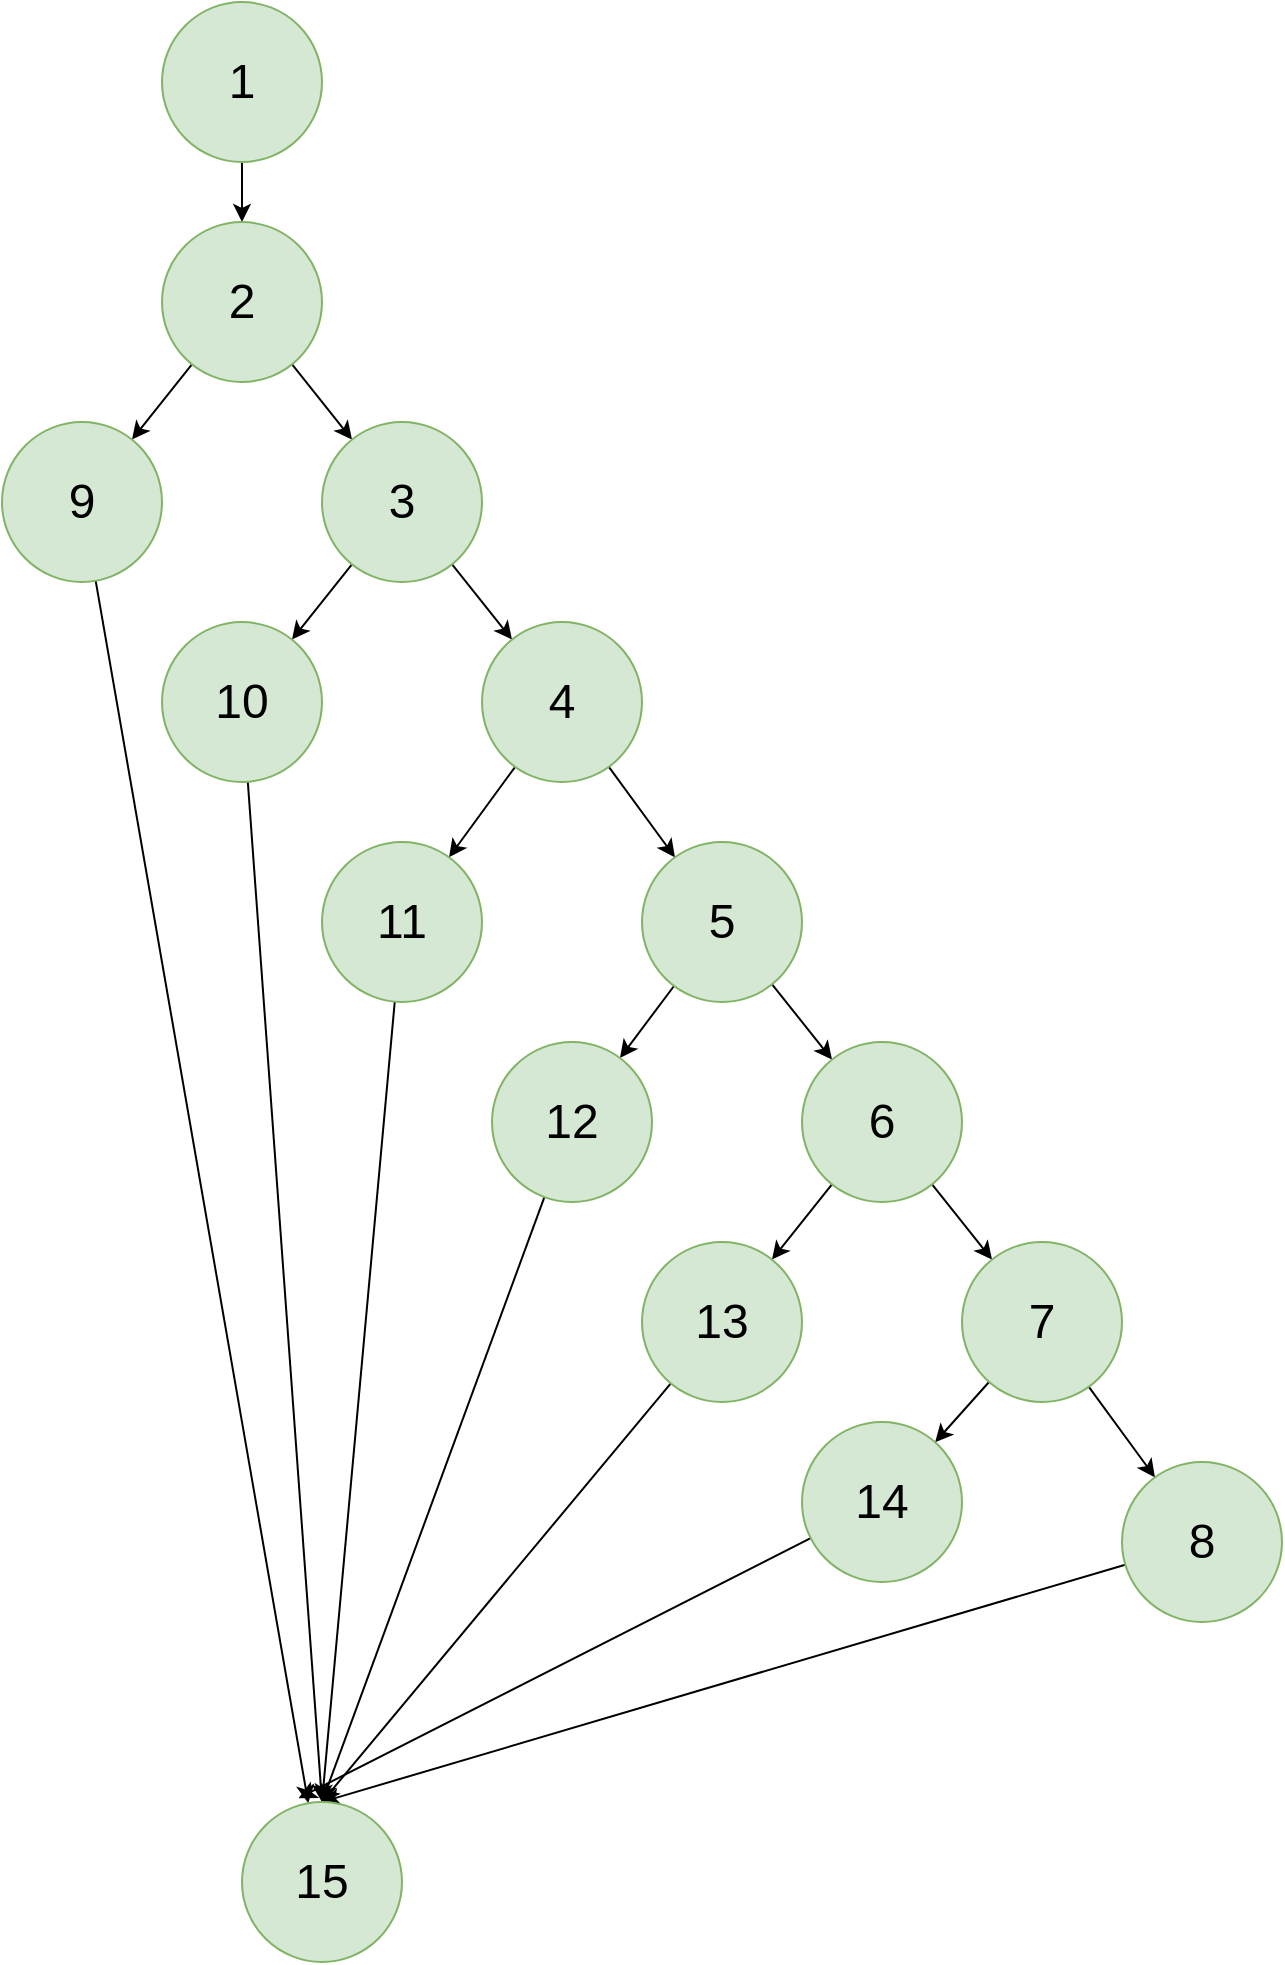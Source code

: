 <mxfile version="24.7.6" pages="4">
  <diagram name="validasi input" id="qDDpxH_aSFVzb3fCPciQ">
    <mxGraphModel dx="2949" dy="1409" grid="1" gridSize="10" guides="1" tooltips="1" connect="1" arrows="1" fold="1" page="1" pageScale="1" pageWidth="850" pageHeight="1100" math="0" shadow="0">
      <root>
        <mxCell id="0" />
        <mxCell id="1" parent="0" />
        <mxCell id="nNWCasgSQswJpkUTuxuL-13" value="" style="edgeStyle=orthogonalEdgeStyle;rounded=0;orthogonalLoop=1;jettySize=auto;html=1;startArrow=classic;startFill=1;endArrow=none;endFill=0;" edge="1" parent="1" source="nNWCasgSQswJpkUTuxuL-1" target="nNWCasgSQswJpkUTuxuL-12">
          <mxGeometry relative="1" as="geometry" />
        </mxCell>
        <mxCell id="nNWCasgSQswJpkUTuxuL-23" value="" style="rounded=0;orthogonalLoop=1;jettySize=auto;html=1;" edge="1" parent="1" source="nNWCasgSQswJpkUTuxuL-1" target="nNWCasgSQswJpkUTuxuL-21">
          <mxGeometry relative="1" as="geometry" />
        </mxCell>
        <mxCell id="nNWCasgSQswJpkUTuxuL-25" value="" style="rounded=0;orthogonalLoop=1;jettySize=auto;html=1;" edge="1" parent="1" source="nNWCasgSQswJpkUTuxuL-1" target="nNWCasgSQswJpkUTuxuL-24">
          <mxGeometry relative="1" as="geometry" />
        </mxCell>
        <mxCell id="nNWCasgSQswJpkUTuxuL-1" value="&lt;font style=&quot;font-size: 24px;&quot;&gt;2&lt;/font&gt;" style="ellipse;whiteSpace=wrap;html=1;aspect=fixed;fillColor=#d5e8d4;strokeColor=#82b366;" vertex="1" parent="1">
          <mxGeometry x="80" y="110" width="80" height="80" as="geometry" />
        </mxCell>
        <mxCell id="nNWCasgSQswJpkUTuxuL-12" value="&lt;font style=&quot;font-size: 24px;&quot;&gt;1&lt;/font&gt;" style="ellipse;whiteSpace=wrap;html=1;aspect=fixed;fillColor=#d5e8d4;strokeColor=#82b366;" vertex="1" parent="1">
          <mxGeometry x="80" width="80" height="80" as="geometry" />
        </mxCell>
        <mxCell id="nNWCasgSQswJpkUTuxuL-61" value="" style="rounded=0;orthogonalLoop=1;jettySize=auto;html=1;" edge="1" parent="1" source="nNWCasgSQswJpkUTuxuL-21" target="nNWCasgSQswJpkUTuxuL-60">
          <mxGeometry relative="1" as="geometry" />
        </mxCell>
        <mxCell id="nNWCasgSQswJpkUTuxuL-21" value="&lt;font style=&quot;font-size: 24px;&quot;&gt;9&lt;/font&gt;" style="ellipse;whiteSpace=wrap;html=1;aspect=fixed;fillColor=#d5e8d4;strokeColor=#82b366;" vertex="1" parent="1">
          <mxGeometry y="210" width="80" height="80" as="geometry" />
        </mxCell>
        <mxCell id="nNWCasgSQswJpkUTuxuL-27" value="" style="rounded=0;orthogonalLoop=1;jettySize=auto;html=1;" edge="1" parent="1" source="nNWCasgSQswJpkUTuxuL-24" target="nNWCasgSQswJpkUTuxuL-26">
          <mxGeometry relative="1" as="geometry" />
        </mxCell>
        <mxCell id="nNWCasgSQswJpkUTuxuL-30" value="" style="rounded=0;orthogonalLoop=1;jettySize=auto;html=1;" edge="1" parent="1" source="nNWCasgSQswJpkUTuxuL-24" target="nNWCasgSQswJpkUTuxuL-29">
          <mxGeometry relative="1" as="geometry" />
        </mxCell>
        <mxCell id="nNWCasgSQswJpkUTuxuL-24" value="&lt;span style=&quot;font-size: 24px;&quot;&gt;3&lt;/span&gt;" style="ellipse;whiteSpace=wrap;html=1;aspect=fixed;fillColor=#d5e8d4;strokeColor=#82b366;" vertex="1" parent="1">
          <mxGeometry x="160" y="210" width="80" height="80" as="geometry" />
        </mxCell>
        <mxCell id="nNWCasgSQswJpkUTuxuL-32" value="" style="rounded=0;orthogonalLoop=1;jettySize=auto;html=1;" edge="1" parent="1" source="nNWCasgSQswJpkUTuxuL-26" target="nNWCasgSQswJpkUTuxuL-31">
          <mxGeometry relative="1" as="geometry" />
        </mxCell>
        <mxCell id="nNWCasgSQswJpkUTuxuL-42" value="" style="rounded=0;orthogonalLoop=1;jettySize=auto;html=1;" edge="1" parent="1" source="nNWCasgSQswJpkUTuxuL-26" target="nNWCasgSQswJpkUTuxuL-41">
          <mxGeometry relative="1" as="geometry" />
        </mxCell>
        <mxCell id="nNWCasgSQswJpkUTuxuL-26" value="&lt;span style=&quot;font-size: 24px;&quot;&gt;4&lt;/span&gt;" style="ellipse;whiteSpace=wrap;html=1;aspect=fixed;fillColor=#d5e8d4;strokeColor=#82b366;" vertex="1" parent="1">
          <mxGeometry x="240" y="310" width="80" height="80" as="geometry" />
        </mxCell>
        <mxCell id="nNWCasgSQswJpkUTuxuL-62" style="rounded=0;orthogonalLoop=1;jettySize=auto;html=1;entryX=0.5;entryY=0;entryDx=0;entryDy=0;" edge="1" parent="1" source="nNWCasgSQswJpkUTuxuL-29" target="nNWCasgSQswJpkUTuxuL-60">
          <mxGeometry relative="1" as="geometry" />
        </mxCell>
        <mxCell id="nNWCasgSQswJpkUTuxuL-29" value="&lt;span style=&quot;font-size: 24px;&quot;&gt;10&lt;/span&gt;" style="ellipse;whiteSpace=wrap;html=1;aspect=fixed;fillColor=#d5e8d4;strokeColor=#82b366;" vertex="1" parent="1">
          <mxGeometry x="80" y="310" width="80" height="80" as="geometry" />
        </mxCell>
        <mxCell id="nNWCasgSQswJpkUTuxuL-34" value="" style="rounded=0;orthogonalLoop=1;jettySize=auto;html=1;" edge="1" parent="1" source="nNWCasgSQswJpkUTuxuL-31" target="nNWCasgSQswJpkUTuxuL-33">
          <mxGeometry relative="1" as="geometry" />
        </mxCell>
        <mxCell id="nNWCasgSQswJpkUTuxuL-44" value="" style="rounded=0;orthogonalLoop=1;jettySize=auto;html=1;" edge="1" parent="1" source="nNWCasgSQswJpkUTuxuL-31" target="nNWCasgSQswJpkUTuxuL-43">
          <mxGeometry relative="1" as="geometry" />
        </mxCell>
        <mxCell id="nNWCasgSQswJpkUTuxuL-31" value="&lt;span style=&quot;font-size: 24px;&quot;&gt;5&lt;/span&gt;" style="ellipse;whiteSpace=wrap;html=1;aspect=fixed;fillColor=#d5e8d4;strokeColor=#82b366;" vertex="1" parent="1">
          <mxGeometry x="320" y="420" width="80" height="80" as="geometry" />
        </mxCell>
        <mxCell id="nNWCasgSQswJpkUTuxuL-36" value="" style="rounded=0;orthogonalLoop=1;jettySize=auto;html=1;" edge="1" parent="1" source="nNWCasgSQswJpkUTuxuL-33" target="nNWCasgSQswJpkUTuxuL-35">
          <mxGeometry relative="1" as="geometry" />
        </mxCell>
        <mxCell id="nNWCasgSQswJpkUTuxuL-46" value="" style="rounded=0;orthogonalLoop=1;jettySize=auto;html=1;" edge="1" parent="1" source="nNWCasgSQswJpkUTuxuL-33" target="nNWCasgSQswJpkUTuxuL-45">
          <mxGeometry relative="1" as="geometry" />
        </mxCell>
        <mxCell id="nNWCasgSQswJpkUTuxuL-33" value="&lt;span style=&quot;font-size: 24px;&quot;&gt;6&lt;/span&gt;" style="ellipse;whiteSpace=wrap;html=1;aspect=fixed;fillColor=#d5e8d4;strokeColor=#82b366;" vertex="1" parent="1">
          <mxGeometry x="400" y="520" width="80" height="80" as="geometry" />
        </mxCell>
        <mxCell id="nNWCasgSQswJpkUTuxuL-38" value="" style="rounded=0;orthogonalLoop=1;jettySize=auto;html=1;" edge="1" parent="1" source="nNWCasgSQswJpkUTuxuL-35" target="nNWCasgSQswJpkUTuxuL-37">
          <mxGeometry relative="1" as="geometry" />
        </mxCell>
        <mxCell id="nNWCasgSQswJpkUTuxuL-48" value="" style="rounded=0;orthogonalLoop=1;jettySize=auto;html=1;" edge="1" parent="1" source="nNWCasgSQswJpkUTuxuL-35" target="nNWCasgSQswJpkUTuxuL-47">
          <mxGeometry relative="1" as="geometry" />
        </mxCell>
        <mxCell id="nNWCasgSQswJpkUTuxuL-35" value="&lt;span style=&quot;font-size: 24px;&quot;&gt;7&lt;/span&gt;" style="ellipse;whiteSpace=wrap;html=1;aspect=fixed;fillColor=#d5e8d4;strokeColor=#82b366;" vertex="1" parent="1">
          <mxGeometry x="480" y="620" width="80" height="80" as="geometry" />
        </mxCell>
        <mxCell id="nNWCasgSQswJpkUTuxuL-67" style="rounded=0;orthogonalLoop=1;jettySize=auto;html=1;entryX=0.5;entryY=0;entryDx=0;entryDy=0;" edge="1" parent="1" source="nNWCasgSQswJpkUTuxuL-37" target="nNWCasgSQswJpkUTuxuL-60">
          <mxGeometry relative="1" as="geometry" />
        </mxCell>
        <mxCell id="nNWCasgSQswJpkUTuxuL-37" value="&lt;span style=&quot;font-size: 24px;&quot;&gt;8&lt;/span&gt;" style="ellipse;whiteSpace=wrap;html=1;aspect=fixed;fillColor=#d5e8d4;strokeColor=#82b366;" vertex="1" parent="1">
          <mxGeometry x="560" y="730" width="80" height="80" as="geometry" />
        </mxCell>
        <mxCell id="nNWCasgSQswJpkUTuxuL-63" style="rounded=0;orthogonalLoop=1;jettySize=auto;html=1;entryX=0.5;entryY=0;entryDx=0;entryDy=0;" edge="1" parent="1" source="nNWCasgSQswJpkUTuxuL-41" target="nNWCasgSQswJpkUTuxuL-60">
          <mxGeometry relative="1" as="geometry">
            <mxPoint x="40" y="960" as="targetPoint" />
          </mxGeometry>
        </mxCell>
        <mxCell id="nNWCasgSQswJpkUTuxuL-41" value="&lt;span style=&quot;font-size: 24px;&quot;&gt;11&lt;/span&gt;" style="ellipse;whiteSpace=wrap;html=1;aspect=fixed;fillColor=#d5e8d4;strokeColor=#82b366;" vertex="1" parent="1">
          <mxGeometry x="160" y="420" width="80" height="80" as="geometry" />
        </mxCell>
        <mxCell id="nNWCasgSQswJpkUTuxuL-64" style="rounded=0;orthogonalLoop=1;jettySize=auto;html=1;entryX=0.5;entryY=0;entryDx=0;entryDy=0;" edge="1" parent="1" source="nNWCasgSQswJpkUTuxuL-43" target="nNWCasgSQswJpkUTuxuL-60">
          <mxGeometry relative="1" as="geometry">
            <mxPoint x="40" y="820.0" as="targetPoint" />
          </mxGeometry>
        </mxCell>
        <mxCell id="nNWCasgSQswJpkUTuxuL-43" value="&lt;span style=&quot;font-size: 24px;&quot;&gt;12&lt;/span&gt;" style="ellipse;whiteSpace=wrap;html=1;aspect=fixed;fillColor=#d5e8d4;strokeColor=#82b366;" vertex="1" parent="1">
          <mxGeometry x="245" y="520" width="80" height="80" as="geometry" />
        </mxCell>
        <mxCell id="nNWCasgSQswJpkUTuxuL-65" style="rounded=0;orthogonalLoop=1;jettySize=auto;html=1;entryX=0.5;entryY=0;entryDx=0;entryDy=0;" edge="1" parent="1" source="nNWCasgSQswJpkUTuxuL-45" target="nNWCasgSQswJpkUTuxuL-60">
          <mxGeometry relative="1" as="geometry" />
        </mxCell>
        <mxCell id="nNWCasgSQswJpkUTuxuL-45" value="&lt;span style=&quot;font-size: 24px;&quot;&gt;13&lt;/span&gt;" style="ellipse;whiteSpace=wrap;html=1;aspect=fixed;fillColor=#d5e8d4;strokeColor=#82b366;" vertex="1" parent="1">
          <mxGeometry x="320" y="620" width="80" height="80" as="geometry" />
        </mxCell>
        <mxCell id="nNWCasgSQswJpkUTuxuL-66" style="rounded=0;orthogonalLoop=1;jettySize=auto;html=1;entryX=0.354;entryY=-0.024;entryDx=0;entryDy=0;entryPerimeter=0;" edge="1" parent="1" source="nNWCasgSQswJpkUTuxuL-47" target="nNWCasgSQswJpkUTuxuL-60">
          <mxGeometry relative="1" as="geometry">
            <mxPoint x="40" y="830.0" as="targetPoint" />
          </mxGeometry>
        </mxCell>
        <mxCell id="nNWCasgSQswJpkUTuxuL-47" value="&lt;span style=&quot;font-size: 24px;&quot;&gt;14&lt;/span&gt;" style="ellipse;whiteSpace=wrap;html=1;aspect=fixed;fillColor=#d5e8d4;strokeColor=#82b366;" vertex="1" parent="1">
          <mxGeometry x="400" y="710" width="80" height="80" as="geometry" />
        </mxCell>
        <mxCell id="nNWCasgSQswJpkUTuxuL-60" value="&lt;font style=&quot;font-size: 24px;&quot;&gt;15&lt;/font&gt;" style="ellipse;whiteSpace=wrap;html=1;aspect=fixed;fillColor=#d5e8d4;strokeColor=#82b366;" vertex="1" parent="1">
          <mxGeometry x="120" y="900" width="80" height="80" as="geometry" />
        </mxCell>
      </root>
    </mxGraphModel>
  </diagram>
  <diagram name="Copy of validasi input" id="iiSUVmJjknTg_FD6mZcG">
    <mxGraphModel dx="1446" dy="2082" grid="1" gridSize="10" guides="1" tooltips="1" connect="1" arrows="1" fold="1" page="1" pageScale="1" pageWidth="850" pageHeight="1100" math="0" shadow="0">
      <root>
        <mxCell id="F6rYlMMh4DhL8SiwY1PX-0" />
        <mxCell id="F6rYlMMh4DhL8SiwY1PX-1" parent="F6rYlMMh4DhL8SiwY1PX-0" />
        <mxCell id="F6rYlMMh4DhL8SiwY1PX-2" value="" style="edgeStyle=orthogonalEdgeStyle;rounded=0;orthogonalLoop=1;jettySize=auto;html=1;startArrow=classic;startFill=1;endArrow=none;endFill=0;strokeColor=#82b366;strokeWidth=5;fillColor=#d5e8d4;fontSize=40;" edge="1" parent="F6rYlMMh4DhL8SiwY1PX-1" source="F6rYlMMh4DhL8SiwY1PX-5" target="F6rYlMMh4DhL8SiwY1PX-6">
          <mxGeometry relative="1" as="geometry" />
        </mxCell>
        <mxCell id="F6rYlMMh4DhL8SiwY1PX-3" value="" style="rounded=0;orthogonalLoop=1;jettySize=auto;html=1;strokeColor=#82b366;strokeWidth=5;fillColor=#d5e8d4;fontSize=40;" edge="1" parent="F6rYlMMh4DhL8SiwY1PX-1" source="F6rYlMMh4DhL8SiwY1PX-5" target="F6rYlMMh4DhL8SiwY1PX-8">
          <mxGeometry relative="1" as="geometry" />
        </mxCell>
        <mxCell id="F6rYlMMh4DhL8SiwY1PX-4" value="" style="rounded=0;orthogonalLoop=1;jettySize=auto;html=1;strokeColor=#82b366;strokeWidth=5;fillColor=#d5e8d4;fontSize=40;" edge="1" parent="F6rYlMMh4DhL8SiwY1PX-1" source="F6rYlMMh4DhL8SiwY1PX-5" target="F6rYlMMh4DhL8SiwY1PX-11">
          <mxGeometry relative="1" as="geometry" />
        </mxCell>
        <mxCell id="F6rYlMMh4DhL8SiwY1PX-5" value="&lt;font style=&quot;font-size: 40px;&quot;&gt;2&lt;/font&gt;" style="ellipse;whiteSpace=wrap;html=1;aspect=fixed;strokeColor=#82b366;strokeWidth=5;fillColor=#d5e8d4;fontSize=40;" vertex="1" parent="F6rYlMMh4DhL8SiwY1PX-1">
          <mxGeometry x="430" y="100" width="80" height="80" as="geometry" />
        </mxCell>
        <mxCell id="F6rYlMMh4DhL8SiwY1PX-6" value="&lt;font style=&quot;font-size: 40px;&quot;&gt;1&lt;/font&gt;" style="ellipse;whiteSpace=wrap;html=1;aspect=fixed;strokeColor=#82b366;strokeWidth=5;fillColor=#d5e8d4;fontSize=40;" vertex="1" parent="F6rYlMMh4DhL8SiwY1PX-1">
          <mxGeometry x="430" y="-50" width="80" height="80" as="geometry" />
        </mxCell>
        <mxCell id="od_Y-Vf0mC4D9brCtLFf-1" value="" style="rounded=0;orthogonalLoop=1;jettySize=auto;html=1;entryX=0.5;entryY=0;entryDx=0;entryDy=0;strokeColor=#82b366;strokeWidth=5;fillColor=#d5e8d4;fontSize=40;" edge="1" parent="F6rYlMMh4DhL8SiwY1PX-1" source="F6rYlMMh4DhL8SiwY1PX-8" target="od_Y-Vf0mC4D9brCtLFf-0">
          <mxGeometry relative="1" as="geometry" />
        </mxCell>
        <mxCell id="F6rYlMMh4DhL8SiwY1PX-8" value="&lt;font style=&quot;font-size: 40px;&quot;&gt;4&lt;/font&gt;" style="ellipse;whiteSpace=wrap;html=1;aspect=fixed;strokeColor=#82b366;strokeWidth=5;fillColor=#d5e8d4;fontSize=40;" vertex="1" parent="F6rYlMMh4DhL8SiwY1PX-1">
          <mxGeometry x="220" y="150" width="80" height="80" as="geometry" />
        </mxCell>
        <mxCell id="od_Y-Vf0mC4D9brCtLFf-2" style="rounded=0;orthogonalLoop=1;jettySize=auto;html=1;entryX=0.5;entryY=0;entryDx=0;entryDy=0;strokeColor=#82b366;strokeWidth=5;fillColor=#d5e8d4;fontSize=40;" edge="1" parent="F6rYlMMh4DhL8SiwY1PX-1" source="F6rYlMMh4DhL8SiwY1PX-11" target="od_Y-Vf0mC4D9brCtLFf-0">
          <mxGeometry relative="1" as="geometry" />
        </mxCell>
        <mxCell id="F6rYlMMh4DhL8SiwY1PX-11" value="&lt;span style=&quot;font-size: 40px;&quot;&gt;3&lt;/span&gt;" style="ellipse;whiteSpace=wrap;html=1;aspect=fixed;strokeColor=#82b366;strokeWidth=5;fillColor=#d5e8d4;fontSize=40;" vertex="1" parent="F6rYlMMh4DhL8SiwY1PX-1">
          <mxGeometry x="660" y="150" width="80" height="80" as="geometry" />
        </mxCell>
        <mxCell id="od_Y-Vf0mC4D9brCtLFf-4" value="" style="rounded=0;orthogonalLoop=1;jettySize=auto;html=1;strokeColor=#82b366;strokeWidth=5;fillColor=#d5e8d4;fontSize=40;" edge="1" parent="F6rYlMMh4DhL8SiwY1PX-1" source="od_Y-Vf0mC4D9brCtLFf-0" target="od_Y-Vf0mC4D9brCtLFf-3">
          <mxGeometry relative="1" as="geometry" />
        </mxCell>
        <mxCell id="od_Y-Vf0mC4D9brCtLFf-6" value="" style="rounded=0;orthogonalLoop=1;jettySize=auto;html=1;strokeColor=#82b366;strokeWidth=5;fillColor=#d5e8d4;fontSize=40;" edge="1" parent="F6rYlMMh4DhL8SiwY1PX-1" source="od_Y-Vf0mC4D9brCtLFf-0" target="od_Y-Vf0mC4D9brCtLFf-5">
          <mxGeometry relative="1" as="geometry" />
        </mxCell>
        <mxCell id="od_Y-Vf0mC4D9brCtLFf-0" value="&lt;font style=&quot;font-size: 40px;&quot;&gt;5&lt;/font&gt;" style="ellipse;whiteSpace=wrap;html=1;aspect=fixed;strokeColor=#82b366;strokeWidth=5;fillColor=#d5e8d4;fontSize=40;" vertex="1" parent="F6rYlMMh4DhL8SiwY1PX-1">
          <mxGeometry x="430" y="240" width="80" height="80" as="geometry" />
        </mxCell>
        <mxCell id="od_Y-Vf0mC4D9brCtLFf-15" value="" style="rounded=0;orthogonalLoop=1;jettySize=auto;html=1;entryX=0.5;entryY=0;entryDx=0;entryDy=0;strokeColor=#82b366;strokeWidth=5;fillColor=#d5e8d4;fontSize=40;" edge="1" parent="F6rYlMMh4DhL8SiwY1PX-1" source="od_Y-Vf0mC4D9brCtLFf-3" target="od_Y-Vf0mC4D9brCtLFf-14">
          <mxGeometry relative="1" as="geometry" />
        </mxCell>
        <mxCell id="od_Y-Vf0mC4D9brCtLFf-3" value="&lt;font style=&quot;font-size: 40px;&quot;&gt;7&lt;/font&gt;" style="ellipse;whiteSpace=wrap;html=1;aspect=fixed;strokeColor=#82b366;strokeWidth=5;fillColor=#d5e8d4;fontSize=40;" vertex="1" parent="F6rYlMMh4DhL8SiwY1PX-1">
          <mxGeometry x="220" y="300" width="80" height="80" as="geometry" />
        </mxCell>
        <mxCell id="od_Y-Vf0mC4D9brCtLFf-8" value="" style="rounded=0;orthogonalLoop=1;jettySize=auto;html=1;strokeColor=#82b366;strokeWidth=5;fillColor=#d5e8d4;fontSize=40;" edge="1" parent="F6rYlMMh4DhL8SiwY1PX-1" source="od_Y-Vf0mC4D9brCtLFf-5" target="od_Y-Vf0mC4D9brCtLFf-7">
          <mxGeometry relative="1" as="geometry" />
        </mxCell>
        <mxCell id="od_Y-Vf0mC4D9brCtLFf-10" value="" style="rounded=0;orthogonalLoop=1;jettySize=auto;html=1;strokeColor=#82b366;strokeWidth=5;fillColor=#d5e8d4;fontSize=40;" edge="1" parent="F6rYlMMh4DhL8SiwY1PX-1" source="od_Y-Vf0mC4D9brCtLFf-5" target="od_Y-Vf0mC4D9brCtLFf-9">
          <mxGeometry relative="1" as="geometry" />
        </mxCell>
        <mxCell id="od_Y-Vf0mC4D9brCtLFf-5" value="&lt;font style=&quot;font-size: 40px;&quot;&gt;6&lt;/font&gt;" style="ellipse;whiteSpace=wrap;html=1;aspect=fixed;strokeColor=#82b366;strokeWidth=5;fillColor=#d5e8d4;fontSize=40;" vertex="1" parent="F6rYlMMh4DhL8SiwY1PX-1">
          <mxGeometry x="660" y="280" width="80" height="80" as="geometry" />
        </mxCell>
        <mxCell id="od_Y-Vf0mC4D9brCtLFf-12" value="" style="rounded=0;orthogonalLoop=1;jettySize=auto;html=1;entryX=0.5;entryY=0;entryDx=0;entryDy=0;strokeColor=#82b366;strokeWidth=5;fillColor=#d5e8d4;fontSize=40;" edge="1" parent="F6rYlMMh4DhL8SiwY1PX-1" source="od_Y-Vf0mC4D9brCtLFf-7" target="od_Y-Vf0mC4D9brCtLFf-11">
          <mxGeometry relative="1" as="geometry" />
        </mxCell>
        <mxCell id="od_Y-Vf0mC4D9brCtLFf-7" value="&lt;font style=&quot;font-size: 40px;&quot;&gt;9&lt;/font&gt;" style="ellipse;whiteSpace=wrap;html=1;aspect=fixed;strokeColor=#82b366;strokeWidth=5;fillColor=#d5e8d4;fontSize=40;" vertex="1" parent="F6rYlMMh4DhL8SiwY1PX-1">
          <mxGeometry x="430" y="360" width="80" height="80" as="geometry" />
        </mxCell>
        <mxCell id="od_Y-Vf0mC4D9brCtLFf-13" style="rounded=0;orthogonalLoop=1;jettySize=auto;html=1;entryX=0.5;entryY=0;entryDx=0;entryDy=0;strokeColor=#82b366;strokeWidth=5;fillColor=#d5e8d4;fontSize=40;" edge="1" parent="F6rYlMMh4DhL8SiwY1PX-1" source="od_Y-Vf0mC4D9brCtLFf-9" target="od_Y-Vf0mC4D9brCtLFf-11">
          <mxGeometry relative="1" as="geometry" />
        </mxCell>
        <mxCell id="od_Y-Vf0mC4D9brCtLFf-9" value="&lt;font style=&quot;font-size: 40px;&quot;&gt;8&lt;/font&gt;" style="ellipse;whiteSpace=wrap;html=1;aspect=fixed;strokeColor=#82b366;strokeWidth=5;fillColor=#d5e8d4;fontSize=40;" vertex="1" parent="F6rYlMMh4DhL8SiwY1PX-1">
          <mxGeometry x="850" y="360" width="80" height="80" as="geometry" />
        </mxCell>
        <mxCell id="od_Y-Vf0mC4D9brCtLFf-16" style="rounded=0;orthogonalLoop=1;jettySize=auto;html=1;entryX=0.5;entryY=0;entryDx=0;entryDy=0;strokeColor=#82b366;strokeWidth=5;fillColor=#d5e8d4;fontSize=40;" edge="1" parent="F6rYlMMh4DhL8SiwY1PX-1" source="od_Y-Vf0mC4D9brCtLFf-11" target="od_Y-Vf0mC4D9brCtLFf-14">
          <mxGeometry relative="1" as="geometry" />
        </mxCell>
        <mxCell id="od_Y-Vf0mC4D9brCtLFf-11" value="&lt;font style=&quot;font-size: 40px;&quot;&gt;10&lt;/font&gt;" style="ellipse;whiteSpace=wrap;html=1;aspect=fixed;strokeColor=#82b366;strokeWidth=5;fillColor=#d5e8d4;fontSize=40;" vertex="1" parent="F6rYlMMh4DhL8SiwY1PX-1">
          <mxGeometry x="660" y="450" width="80" height="80" as="geometry" />
        </mxCell>
        <mxCell id="od_Y-Vf0mC4D9brCtLFf-18" value="" style="rounded=0;orthogonalLoop=1;jettySize=auto;html=1;exitX=0.5;exitY=1;exitDx=0;exitDy=0;strokeColor=#82b366;strokeWidth=5;fillColor=#d5e8d4;fontSize=40;" edge="1" parent="F6rYlMMh4DhL8SiwY1PX-1" source="od_Y-Vf0mC4D9brCtLFf-14" target="od_Y-Vf0mC4D9brCtLFf-17">
          <mxGeometry relative="1" as="geometry" />
        </mxCell>
        <mxCell id="od_Y-Vf0mC4D9brCtLFf-20" value="" style="rounded=0;orthogonalLoop=1;jettySize=auto;html=1;exitX=0.5;exitY=1;exitDx=0;exitDy=0;entryX=0.5;entryY=0;entryDx=0;entryDy=0;strokeColor=#82b366;strokeWidth=5;fillColor=#d5e8d4;fontSize=40;" edge="1" parent="F6rYlMMh4DhL8SiwY1PX-1" source="od_Y-Vf0mC4D9brCtLFf-14" target="od_Y-Vf0mC4D9brCtLFf-19">
          <mxGeometry relative="1" as="geometry" />
        </mxCell>
        <mxCell id="od_Y-Vf0mC4D9brCtLFf-14" value="&lt;font style=&quot;font-size: 40px;&quot;&gt;11&lt;/font&gt;" style="ellipse;whiteSpace=wrap;html=1;aspect=fixed;strokeColor=#82b366;strokeWidth=5;fillColor=#d5e8d4;fontSize=40;" vertex="1" parent="F6rYlMMh4DhL8SiwY1PX-1">
          <mxGeometry x="430" y="510" width="80" height="80" as="geometry" />
        </mxCell>
        <mxCell id="od_Y-Vf0mC4D9brCtLFf-31" value="" style="rounded=0;orthogonalLoop=1;jettySize=auto;html=1;strokeColor=#82b366;strokeWidth=5;fillColor=#d5e8d4;fontSize=40;" edge="1" parent="F6rYlMMh4DhL8SiwY1PX-1" source="od_Y-Vf0mC4D9brCtLFf-17" target="od_Y-Vf0mC4D9brCtLFf-30">
          <mxGeometry relative="1" as="geometry" />
        </mxCell>
        <mxCell id="od_Y-Vf0mC4D9brCtLFf-17" value="&lt;span style=&quot;font-size: 40px;&quot;&gt;13&lt;/span&gt;" style="ellipse;whiteSpace=wrap;html=1;aspect=fixed;strokeColor=#82b366;strokeWidth=5;fillColor=#d5e8d4;fontSize=40;" vertex="1" parent="F6rYlMMh4DhL8SiwY1PX-1">
          <mxGeometry x="220" y="580" width="80" height="80" as="geometry" />
        </mxCell>
        <mxCell id="od_Y-Vf0mC4D9brCtLFf-22" value="" style="rounded=0;orthogonalLoop=1;jettySize=auto;html=1;strokeColor=#82b366;strokeWidth=5;fillColor=#d5e8d4;fontSize=40;" edge="1" parent="F6rYlMMh4DhL8SiwY1PX-1" source="od_Y-Vf0mC4D9brCtLFf-19" target="od_Y-Vf0mC4D9brCtLFf-21">
          <mxGeometry relative="1" as="geometry" />
        </mxCell>
        <mxCell id="od_Y-Vf0mC4D9brCtLFf-24" value="" style="rounded=0;orthogonalLoop=1;jettySize=auto;html=1;strokeColor=#82b366;strokeWidth=5;fillColor=#d5e8d4;fontSize=40;" edge="1" parent="F6rYlMMh4DhL8SiwY1PX-1" source="od_Y-Vf0mC4D9brCtLFf-19" target="od_Y-Vf0mC4D9brCtLFf-23">
          <mxGeometry relative="1" as="geometry" />
        </mxCell>
        <mxCell id="od_Y-Vf0mC4D9brCtLFf-19" value="&lt;font style=&quot;font-size: 40px;&quot;&gt;12&lt;/font&gt;" style="ellipse;whiteSpace=wrap;html=1;aspect=fixed;strokeColor=#82b366;strokeWidth=5;fillColor=#d5e8d4;fontSize=40;" vertex="1" parent="F6rYlMMh4DhL8SiwY1PX-1">
          <mxGeometry x="650" y="610" width="80" height="80" as="geometry" />
        </mxCell>
        <mxCell id="od_Y-Vf0mC4D9brCtLFf-26" value="" style="rounded=0;orthogonalLoop=1;jettySize=auto;html=1;entryX=0.5;entryY=0;entryDx=0;entryDy=0;strokeColor=#82b366;strokeWidth=5;fillColor=#d5e8d4;fontSize=40;" edge="1" parent="F6rYlMMh4DhL8SiwY1PX-1" source="od_Y-Vf0mC4D9brCtLFf-21" target="od_Y-Vf0mC4D9brCtLFf-25">
          <mxGeometry relative="1" as="geometry" />
        </mxCell>
        <mxCell id="od_Y-Vf0mC4D9brCtLFf-21" value="&lt;font style=&quot;font-size: 40px;&quot;&gt;15&lt;/font&gt;" style="ellipse;whiteSpace=wrap;html=1;aspect=fixed;strokeColor=#82b366;strokeWidth=5;fillColor=#d5e8d4;fontSize=40;" vertex="1" parent="F6rYlMMh4DhL8SiwY1PX-1">
          <mxGeometry x="440" y="680" width="80" height="80" as="geometry" />
        </mxCell>
        <mxCell id="od_Y-Vf0mC4D9brCtLFf-28" style="rounded=0;orthogonalLoop=1;jettySize=auto;html=1;entryX=0.5;entryY=0;entryDx=0;entryDy=0;strokeColor=#82b366;strokeWidth=5;fillColor=#d5e8d4;fontSize=40;" edge="1" parent="F6rYlMMh4DhL8SiwY1PX-1" source="od_Y-Vf0mC4D9brCtLFf-23" target="od_Y-Vf0mC4D9brCtLFf-25">
          <mxGeometry relative="1" as="geometry" />
        </mxCell>
        <mxCell id="od_Y-Vf0mC4D9brCtLFf-23" value="&lt;font style=&quot;font-size: 40px;&quot;&gt;14&lt;/font&gt;" style="ellipse;whiteSpace=wrap;html=1;aspect=fixed;strokeColor=#82b366;strokeWidth=5;fillColor=#d5e8d4;fontSize=40;" vertex="1" parent="F6rYlMMh4DhL8SiwY1PX-1">
          <mxGeometry x="840" y="680" width="80" height="80" as="geometry" />
        </mxCell>
        <mxCell id="od_Y-Vf0mC4D9brCtLFf-32" value="" style="rounded=0;orthogonalLoop=1;jettySize=auto;html=1;strokeColor=#82b366;strokeWidth=5;fillColor=#d5e8d4;fontSize=40;" edge="1" parent="F6rYlMMh4DhL8SiwY1PX-1" source="od_Y-Vf0mC4D9brCtLFf-25" target="od_Y-Vf0mC4D9brCtLFf-30">
          <mxGeometry relative="1" as="geometry" />
        </mxCell>
        <mxCell id="od_Y-Vf0mC4D9brCtLFf-25" value="&lt;font style=&quot;font-size: 40px;&quot;&gt;16&lt;/font&gt;" style="ellipse;whiteSpace=wrap;html=1;aspect=fixed;strokeColor=#82b366;strokeWidth=5;fillColor=#d5e8d4;fontSize=40;" vertex="1" parent="F6rYlMMh4DhL8SiwY1PX-1">
          <mxGeometry x="650" y="770" width="80" height="80" as="geometry" />
        </mxCell>
        <mxCell id="od_Y-Vf0mC4D9brCtLFf-30" value="&lt;font style=&quot;font-size: 40px;&quot;&gt;17&lt;/font&gt;" style="ellipse;whiteSpace=wrap;html=1;aspect=fixed;strokeColor=#82b366;strokeWidth=5;fillColor=#d5e8d4;fontSize=40;" vertex="1" parent="F6rYlMMh4DhL8SiwY1PX-1">
          <mxGeometry x="450" y="800" width="80" height="80" as="geometry" />
        </mxCell>
        <mxCell id="od_Y-Vf0mC4D9brCtLFf-33" value="" style="rounded=0;orthogonalLoop=1;jettySize=auto;html=1;exitX=0.407;exitY=0.988;exitDx=0;exitDy=0;exitPerimeter=0;strokeColor=#82b366;strokeWidth=5;fillColor=#d5e8d4;fontSize=40;" edge="1" parent="F6rYlMMh4DhL8SiwY1PX-1" target="od_Y-Vf0mC4D9brCtLFf-36" source="od_Y-Vf0mC4D9brCtLFf-30">
          <mxGeometry relative="1" as="geometry">
            <mxPoint x="450" y="1030" as="sourcePoint" />
          </mxGeometry>
        </mxCell>
        <mxCell id="od_Y-Vf0mC4D9brCtLFf-34" value="" style="rounded=0;orthogonalLoop=1;jettySize=auto;html=1;exitX=0.434;exitY=1.006;exitDx=0;exitDy=0;entryX=0.5;entryY=0;entryDx=0;entryDy=0;exitPerimeter=0;strokeColor=#82b366;strokeWidth=5;fillColor=#d5e8d4;fontSize=40;" edge="1" parent="F6rYlMMh4DhL8SiwY1PX-1" target="od_Y-Vf0mC4D9brCtLFf-39" source="od_Y-Vf0mC4D9brCtLFf-30">
          <mxGeometry relative="1" as="geometry">
            <mxPoint x="480" y="1043" as="sourcePoint" />
          </mxGeometry>
        </mxCell>
        <mxCell id="od_Y-Vf0mC4D9brCtLFf-35" value="" style="rounded=0;orthogonalLoop=1;jettySize=auto;html=1;strokeColor=#82b366;strokeWidth=5;fillColor=#d5e8d4;fontSize=40;" edge="1" parent="F6rYlMMh4DhL8SiwY1PX-1" source="od_Y-Vf0mC4D9brCtLFf-36" target="od_Y-Vf0mC4D9brCtLFf-46">
          <mxGeometry relative="1" as="geometry" />
        </mxCell>
        <mxCell id="od_Y-Vf0mC4D9brCtLFf-36" value="&lt;font style=&quot;font-size: 40px;&quot;&gt;19&lt;/font&gt;" style="ellipse;whiteSpace=wrap;html=1;aspect=fixed;strokeColor=#82b366;strokeWidth=5;fillColor=#d5e8d4;fontSize=40;" vertex="1" parent="F6rYlMMh4DhL8SiwY1PX-1">
          <mxGeometry x="220" y="880" width="80" height="80" as="geometry" />
        </mxCell>
        <mxCell id="od_Y-Vf0mC4D9brCtLFf-37" value="" style="rounded=0;orthogonalLoop=1;jettySize=auto;html=1;strokeColor=#82b366;strokeWidth=5;fillColor=#d5e8d4;fontSize=40;" edge="1" parent="F6rYlMMh4DhL8SiwY1PX-1" source="od_Y-Vf0mC4D9brCtLFf-39" target="od_Y-Vf0mC4D9brCtLFf-41">
          <mxGeometry relative="1" as="geometry" />
        </mxCell>
        <mxCell id="od_Y-Vf0mC4D9brCtLFf-38" value="" style="rounded=0;orthogonalLoop=1;jettySize=auto;html=1;strokeColor=#82b366;strokeWidth=5;fillColor=#d5e8d4;fontSize=40;" edge="1" parent="F6rYlMMh4DhL8SiwY1PX-1" source="od_Y-Vf0mC4D9brCtLFf-39" target="od_Y-Vf0mC4D9brCtLFf-43">
          <mxGeometry relative="1" as="geometry" />
        </mxCell>
        <mxCell id="od_Y-Vf0mC4D9brCtLFf-39" value="&lt;font style=&quot;font-size: 40px;&quot;&gt;18&lt;/font&gt;" style="ellipse;whiteSpace=wrap;html=1;aspect=fixed;strokeColor=#82b366;strokeWidth=5;fillColor=#d5e8d4;fontSize=40;" vertex="1" parent="F6rYlMMh4DhL8SiwY1PX-1">
          <mxGeometry x="650" y="910" width="80" height="80" as="geometry" />
        </mxCell>
        <mxCell id="od_Y-Vf0mC4D9brCtLFf-40" value="" style="rounded=0;orthogonalLoop=1;jettySize=auto;html=1;entryX=0.5;entryY=0;entryDx=0;entryDy=0;strokeColor=#82b366;strokeWidth=5;fillColor=#d5e8d4;fontSize=40;" edge="1" parent="F6rYlMMh4DhL8SiwY1PX-1" source="od_Y-Vf0mC4D9brCtLFf-41" target="od_Y-Vf0mC4D9brCtLFf-45">
          <mxGeometry relative="1" as="geometry" />
        </mxCell>
        <mxCell id="od_Y-Vf0mC4D9brCtLFf-41" value="&lt;font style=&quot;font-size: 40px;&quot;&gt;21&lt;/font&gt;" style="ellipse;whiteSpace=wrap;html=1;aspect=fixed;strokeColor=#82b366;strokeWidth=5;fillColor=#d5e8d4;fontSize=40;" vertex="1" parent="F6rYlMMh4DhL8SiwY1PX-1">
          <mxGeometry x="450" y="990" width="80" height="80" as="geometry" />
        </mxCell>
        <mxCell id="od_Y-Vf0mC4D9brCtLFf-42" style="rounded=0;orthogonalLoop=1;jettySize=auto;html=1;entryX=0.5;entryY=0;entryDx=0;entryDy=0;strokeColor=#82b366;strokeWidth=5;fillColor=#d5e8d4;fontSize=40;" edge="1" parent="F6rYlMMh4DhL8SiwY1PX-1" source="od_Y-Vf0mC4D9brCtLFf-43" target="od_Y-Vf0mC4D9brCtLFf-45">
          <mxGeometry relative="1" as="geometry" />
        </mxCell>
        <mxCell id="od_Y-Vf0mC4D9brCtLFf-43" value="&lt;font style=&quot;font-size: 40px;&quot;&gt;20&lt;/font&gt;" style="ellipse;whiteSpace=wrap;html=1;aspect=fixed;strokeColor=#82b366;strokeWidth=5;fillColor=#d5e8d4;fontSize=40;" vertex="1" parent="F6rYlMMh4DhL8SiwY1PX-1">
          <mxGeometry x="840" y="980" width="80" height="80" as="geometry" />
        </mxCell>
        <mxCell id="od_Y-Vf0mC4D9brCtLFf-44" value="" style="rounded=0;orthogonalLoop=1;jettySize=auto;html=1;strokeColor=#82b366;strokeWidth=5;fillColor=#d5e8d4;fontSize=40;" edge="1" parent="F6rYlMMh4DhL8SiwY1PX-1" source="od_Y-Vf0mC4D9brCtLFf-45" target="od_Y-Vf0mC4D9brCtLFf-46">
          <mxGeometry relative="1" as="geometry" />
        </mxCell>
        <mxCell id="od_Y-Vf0mC4D9brCtLFf-45" value="&lt;font style=&quot;font-size: 40px;&quot;&gt;22&lt;/font&gt;" style="ellipse;whiteSpace=wrap;html=1;aspect=fixed;strokeColor=#82b366;strokeWidth=5;fillColor=#d5e8d4;fontSize=40;" vertex="1" parent="F6rYlMMh4DhL8SiwY1PX-1">
          <mxGeometry x="650" y="1060" width="80" height="80" as="geometry" />
        </mxCell>
        <mxCell id="od_Y-Vf0mC4D9brCtLFf-46" value="&lt;font style=&quot;font-size: 40px;&quot;&gt;23&lt;/font&gt;" style="ellipse;whiteSpace=wrap;html=1;aspect=fixed;strokeColor=#82b366;strokeWidth=5;fillColor=#d5e8d4;fontSize=40;" vertex="1" parent="F6rYlMMh4DhL8SiwY1PX-1">
          <mxGeometry x="450" y="1120" width="80" height="80" as="geometry" />
        </mxCell>
      </root>
    </mxGraphModel>
  </diagram>
  <diagram name="Copy of Copy of validasi input" id="jl8s-L2ILsao-9yZzjJ0">
    <mxGraphModel dx="602" dy="2191" grid="1" gridSize="10" guides="1" tooltips="1" connect="1" arrows="1" fold="1" page="1" pageScale="1" pageWidth="850" pageHeight="1100" math="0" shadow="0">
      <root>
        <mxCell id="AeqkUkyZT0u8ClTUHjWn-0" />
        <mxCell id="AeqkUkyZT0u8ClTUHjWn-1" parent="AeqkUkyZT0u8ClTUHjWn-0" />
        <mxCell id="AeqkUkyZT0u8ClTUHjWn-2" value="" style="edgeStyle=orthogonalEdgeStyle;rounded=0;orthogonalLoop=1;jettySize=auto;html=1;startArrow=classic;startFill=1;endArrow=none;endFill=0;strokeColor=#82b366;strokeWidth=5;fillColor=#d5e8d4;fontSize=40;" edge="1" parent="AeqkUkyZT0u8ClTUHjWn-1" source="AeqkUkyZT0u8ClTUHjWn-5" target="AeqkUkyZT0u8ClTUHjWn-6">
          <mxGeometry relative="1" as="geometry" />
        </mxCell>
        <mxCell id="AeqkUkyZT0u8ClTUHjWn-3" value="" style="rounded=0;orthogonalLoop=1;jettySize=auto;html=1;strokeColor=#82b366;strokeWidth=5;fillColor=#d5e8d4;fontSize=40;" edge="1" parent="AeqkUkyZT0u8ClTUHjWn-1" source="AeqkUkyZT0u8ClTUHjWn-5" target="AeqkUkyZT0u8ClTUHjWn-8">
          <mxGeometry relative="1" as="geometry" />
        </mxCell>
        <mxCell id="AeqkUkyZT0u8ClTUHjWn-4" value="" style="rounded=0;orthogonalLoop=1;jettySize=auto;html=1;strokeColor=#82b366;strokeWidth=5;fillColor=#d5e8d4;fontSize=40;" edge="1" parent="AeqkUkyZT0u8ClTUHjWn-1" source="AeqkUkyZT0u8ClTUHjWn-5" target="AeqkUkyZT0u8ClTUHjWn-10">
          <mxGeometry relative="1" as="geometry" />
        </mxCell>
        <mxCell id="AeqkUkyZT0u8ClTUHjWn-5" value="&lt;font style=&quot;font-size: 40px;&quot;&gt;2&lt;/font&gt;" style="ellipse;whiteSpace=wrap;html=1;aspect=fixed;strokeColor=#82b366;strokeWidth=5;fillColor=#d5e8d4;fontSize=40;" vertex="1" parent="AeqkUkyZT0u8ClTUHjWn-1">
          <mxGeometry x="430" y="100" width="80" height="80" as="geometry" />
        </mxCell>
        <mxCell id="AeqkUkyZT0u8ClTUHjWn-6" value="&lt;font style=&quot;font-size: 40px;&quot;&gt;1&lt;/font&gt;" style="ellipse;whiteSpace=wrap;html=1;aspect=fixed;strokeColor=#82b366;strokeWidth=5;fillColor=#d5e8d4;fontSize=40;" vertex="1" parent="AeqkUkyZT0u8ClTUHjWn-1">
          <mxGeometry x="430" y="-10" width="80" height="80" as="geometry" />
        </mxCell>
        <mxCell id="M5YfyioWwBk6sCZ24Tvh-0" style="rounded=0;orthogonalLoop=1;jettySize=auto;html=1;entryX=0.5;entryY=0;entryDx=0;entryDy=0;" edge="1" parent="AeqkUkyZT0u8ClTUHjWn-1" source="AeqkUkyZT0u8ClTUHjWn-8" target="AeqkUkyZT0u8ClTUHjWn-53">
          <mxGeometry relative="1" as="geometry">
            <mxPoint x="-130" y="970" as="targetPoint" />
          </mxGeometry>
        </mxCell>
        <mxCell id="AeqkUkyZT0u8ClTUHjWn-8" value="&lt;font style=&quot;font-size: 40px;&quot;&gt;4&lt;/font&gt;" style="ellipse;whiteSpace=wrap;html=1;aspect=fixed;strokeColor=#82b366;strokeWidth=5;fillColor=#d5e8d4;fontSize=40;" vertex="1" parent="AeqkUkyZT0u8ClTUHjWn-1">
          <mxGeometry x="170" y="140" width="80" height="80" as="geometry" />
        </mxCell>
        <mxCell id="AeqkUkyZT0u8ClTUHjWn-9" style="rounded=0;orthogonalLoop=1;jettySize=auto;html=1;entryX=0.5;entryY=0;entryDx=0;entryDy=0;strokeColor=#82b366;strokeWidth=5;fillColor=#d5e8d4;fontSize=40;" edge="1" parent="AeqkUkyZT0u8ClTUHjWn-1" source="AeqkUkyZT0u8ClTUHjWn-10" target="AeqkUkyZT0u8ClTUHjWn-13">
          <mxGeometry relative="1" as="geometry" />
        </mxCell>
        <mxCell id="AeqkUkyZT0u8ClTUHjWn-10" value="&lt;span style=&quot;font-size: 40px;&quot;&gt;3&lt;/span&gt;" style="ellipse;whiteSpace=wrap;html=1;aspect=fixed;strokeColor=#82b366;strokeWidth=5;fillColor=#d5e8d4;fontSize=40;" vertex="1" parent="AeqkUkyZT0u8ClTUHjWn-1">
          <mxGeometry x="660" y="150" width="80" height="80" as="geometry" />
        </mxCell>
        <mxCell id="AeqkUkyZT0u8ClTUHjWn-11" value="" style="rounded=0;orthogonalLoop=1;jettySize=auto;html=1;strokeColor=#82b366;strokeWidth=5;fillColor=#d5e8d4;fontSize=40;" edge="1" parent="AeqkUkyZT0u8ClTUHjWn-1" source="AeqkUkyZT0u8ClTUHjWn-13" target="AeqkUkyZT0u8ClTUHjWn-15">
          <mxGeometry relative="1" as="geometry" />
        </mxCell>
        <mxCell id="AeqkUkyZT0u8ClTUHjWn-12" value="" style="rounded=0;orthogonalLoop=1;jettySize=auto;html=1;strokeColor=#82b366;strokeWidth=5;fillColor=#d5e8d4;fontSize=40;" edge="1" parent="AeqkUkyZT0u8ClTUHjWn-1" source="AeqkUkyZT0u8ClTUHjWn-13" target="AeqkUkyZT0u8ClTUHjWn-18">
          <mxGeometry relative="1" as="geometry" />
        </mxCell>
        <mxCell id="AeqkUkyZT0u8ClTUHjWn-13" value="&lt;font style=&quot;font-size: 40px;&quot;&gt;5&lt;/font&gt;" style="ellipse;whiteSpace=wrap;html=1;aspect=fixed;strokeColor=#82b366;strokeWidth=5;fillColor=#d5e8d4;fontSize=40;" vertex="1" parent="AeqkUkyZT0u8ClTUHjWn-1">
          <mxGeometry x="430" y="240" width="80" height="80" as="geometry" />
        </mxCell>
        <mxCell id="AeqkUkyZT0u8ClTUHjWn-14" value="" style="rounded=0;orthogonalLoop=1;jettySize=auto;html=1;entryX=0.5;entryY=0;entryDx=0;entryDy=0;strokeColor=#82b366;strokeWidth=5;fillColor=#d5e8d4;fontSize=40;" edge="1" parent="AeqkUkyZT0u8ClTUHjWn-1" source="AeqkUkyZT0u8ClTUHjWn-15" target="AeqkUkyZT0u8ClTUHjWn-27">
          <mxGeometry relative="1" as="geometry" />
        </mxCell>
        <mxCell id="M5YfyioWwBk6sCZ24Tvh-1" style="rounded=0;orthogonalLoop=1;jettySize=auto;html=1;entryX=0.5;entryY=0;entryDx=0;entryDy=0;" edge="1" parent="AeqkUkyZT0u8ClTUHjWn-1" source="AeqkUkyZT0u8ClTUHjWn-15" target="AeqkUkyZT0u8ClTUHjWn-53">
          <mxGeometry relative="1" as="geometry" />
        </mxCell>
        <mxCell id="AeqkUkyZT0u8ClTUHjWn-15" value="&lt;font style=&quot;font-size: 40px;&quot;&gt;7&lt;/font&gt;" style="ellipse;whiteSpace=wrap;html=1;aspect=fixed;strokeColor=#82b366;strokeWidth=5;fillColor=#d5e8d4;fontSize=40;" vertex="1" parent="AeqkUkyZT0u8ClTUHjWn-1">
          <mxGeometry x="220" y="300" width="80" height="80" as="geometry" />
        </mxCell>
        <mxCell id="AeqkUkyZT0u8ClTUHjWn-16" value="" style="rounded=0;orthogonalLoop=1;jettySize=auto;html=1;strokeColor=#82b366;strokeWidth=5;fillColor=#d5e8d4;fontSize=40;" edge="1" parent="AeqkUkyZT0u8ClTUHjWn-1" source="AeqkUkyZT0u8ClTUHjWn-18" target="AeqkUkyZT0u8ClTUHjWn-20">
          <mxGeometry relative="1" as="geometry" />
        </mxCell>
        <mxCell id="AeqkUkyZT0u8ClTUHjWn-17" value="" style="rounded=0;orthogonalLoop=1;jettySize=auto;html=1;strokeColor=#82b366;strokeWidth=5;fillColor=#d5e8d4;fontSize=40;" edge="1" parent="AeqkUkyZT0u8ClTUHjWn-1" source="AeqkUkyZT0u8ClTUHjWn-18" target="AeqkUkyZT0u8ClTUHjWn-22">
          <mxGeometry relative="1" as="geometry" />
        </mxCell>
        <mxCell id="AeqkUkyZT0u8ClTUHjWn-18" value="&lt;font style=&quot;font-size: 40px;&quot;&gt;6&lt;/font&gt;" style="ellipse;whiteSpace=wrap;html=1;aspect=fixed;strokeColor=#82b366;strokeWidth=5;fillColor=#d5e8d4;fontSize=40;" vertex="1" parent="AeqkUkyZT0u8ClTUHjWn-1">
          <mxGeometry x="660" y="280" width="80" height="80" as="geometry" />
        </mxCell>
        <mxCell id="AeqkUkyZT0u8ClTUHjWn-19" value="" style="rounded=0;orthogonalLoop=1;jettySize=auto;html=1;entryX=0.5;entryY=0;entryDx=0;entryDy=0;strokeColor=#82b366;strokeWidth=5;fillColor=#d5e8d4;fontSize=40;" edge="1" parent="AeqkUkyZT0u8ClTUHjWn-1" source="AeqkUkyZT0u8ClTUHjWn-20" target="AeqkUkyZT0u8ClTUHjWn-24">
          <mxGeometry relative="1" as="geometry" />
        </mxCell>
        <mxCell id="AeqkUkyZT0u8ClTUHjWn-20" value="&lt;font style=&quot;font-size: 40px;&quot;&gt;9&lt;/font&gt;" style="ellipse;whiteSpace=wrap;html=1;aspect=fixed;strokeColor=#82b366;strokeWidth=5;fillColor=#d5e8d4;fontSize=40;" vertex="1" parent="AeqkUkyZT0u8ClTUHjWn-1">
          <mxGeometry x="430" y="360" width="80" height="80" as="geometry" />
        </mxCell>
        <mxCell id="AeqkUkyZT0u8ClTUHjWn-21" style="rounded=0;orthogonalLoop=1;jettySize=auto;html=1;entryX=0.5;entryY=0;entryDx=0;entryDy=0;strokeColor=#82b366;strokeWidth=5;fillColor=#d5e8d4;fontSize=40;" edge="1" parent="AeqkUkyZT0u8ClTUHjWn-1" source="AeqkUkyZT0u8ClTUHjWn-22" target="AeqkUkyZT0u8ClTUHjWn-24">
          <mxGeometry relative="1" as="geometry" />
        </mxCell>
        <mxCell id="AeqkUkyZT0u8ClTUHjWn-22" value="&lt;font style=&quot;font-size: 40px;&quot;&gt;8&lt;/font&gt;" style="ellipse;whiteSpace=wrap;html=1;aspect=fixed;strokeColor=#82b366;strokeWidth=5;fillColor=#d5e8d4;fontSize=40;" vertex="1" parent="AeqkUkyZT0u8ClTUHjWn-1">
          <mxGeometry x="850" y="360" width="80" height="80" as="geometry" />
        </mxCell>
        <mxCell id="AeqkUkyZT0u8ClTUHjWn-23" style="rounded=0;orthogonalLoop=1;jettySize=auto;html=1;entryX=0.5;entryY=0;entryDx=0;entryDy=0;strokeColor=#82b366;strokeWidth=5;fillColor=#d5e8d4;fontSize=40;" edge="1" parent="AeqkUkyZT0u8ClTUHjWn-1" source="AeqkUkyZT0u8ClTUHjWn-24" target="AeqkUkyZT0u8ClTUHjWn-27">
          <mxGeometry relative="1" as="geometry" />
        </mxCell>
        <mxCell id="AeqkUkyZT0u8ClTUHjWn-24" value="&lt;font style=&quot;font-size: 40px;&quot;&gt;10&lt;/font&gt;" style="ellipse;whiteSpace=wrap;html=1;aspect=fixed;strokeColor=#82b366;strokeWidth=5;fillColor=#d5e8d4;fontSize=40;" vertex="1" parent="AeqkUkyZT0u8ClTUHjWn-1">
          <mxGeometry x="660" y="450" width="80" height="80" as="geometry" />
        </mxCell>
        <mxCell id="AeqkUkyZT0u8ClTUHjWn-25" value="" style="rounded=0;orthogonalLoop=1;jettySize=auto;html=1;exitX=0.5;exitY=1;exitDx=0;exitDy=0;strokeColor=#82b366;strokeWidth=5;fillColor=#d5e8d4;fontSize=40;" edge="1" parent="AeqkUkyZT0u8ClTUHjWn-1" source="AeqkUkyZT0u8ClTUHjWn-27" target="AeqkUkyZT0u8ClTUHjWn-29">
          <mxGeometry relative="1" as="geometry" />
        </mxCell>
        <mxCell id="AeqkUkyZT0u8ClTUHjWn-26" value="" style="rounded=0;orthogonalLoop=1;jettySize=auto;html=1;exitX=0.5;exitY=1;exitDx=0;exitDy=0;entryX=0.5;entryY=0;entryDx=0;entryDy=0;strokeColor=#82b366;strokeWidth=5;fillColor=#d5e8d4;fontSize=40;" edge="1" parent="AeqkUkyZT0u8ClTUHjWn-1" source="AeqkUkyZT0u8ClTUHjWn-27" target="AeqkUkyZT0u8ClTUHjWn-32">
          <mxGeometry relative="1" as="geometry" />
        </mxCell>
        <mxCell id="AeqkUkyZT0u8ClTUHjWn-27" value="&lt;font style=&quot;font-size: 40px;&quot;&gt;11&lt;/font&gt;" style="ellipse;whiteSpace=wrap;html=1;aspect=fixed;strokeColor=#82b366;strokeWidth=5;fillColor=#d5e8d4;fontSize=40;" vertex="1" parent="AeqkUkyZT0u8ClTUHjWn-1">
          <mxGeometry x="430" y="510" width="80" height="80" as="geometry" />
        </mxCell>
        <mxCell id="M5YfyioWwBk6sCZ24Tvh-2" style="rounded=0;orthogonalLoop=1;jettySize=auto;html=1;entryX=0.5;entryY=0;entryDx=0;entryDy=0;" edge="1" parent="AeqkUkyZT0u8ClTUHjWn-1" source="AeqkUkyZT0u8ClTUHjWn-29" target="AeqkUkyZT0u8ClTUHjWn-53">
          <mxGeometry relative="1" as="geometry" />
        </mxCell>
        <mxCell id="AeqkUkyZT0u8ClTUHjWn-29" value="&lt;span style=&quot;font-size: 40px;&quot;&gt;13&lt;/span&gt;" style="ellipse;whiteSpace=wrap;html=1;aspect=fixed;strokeColor=#82b366;strokeWidth=5;fillColor=#d5e8d4;fontSize=40;" vertex="1" parent="AeqkUkyZT0u8ClTUHjWn-1">
          <mxGeometry x="220" y="580" width="80" height="80" as="geometry" />
        </mxCell>
        <mxCell id="AeqkUkyZT0u8ClTUHjWn-30" value="" style="rounded=0;orthogonalLoop=1;jettySize=auto;html=1;strokeColor=#82b366;strokeWidth=5;fillColor=#d5e8d4;fontSize=40;" edge="1" parent="AeqkUkyZT0u8ClTUHjWn-1" source="AeqkUkyZT0u8ClTUHjWn-32" target="AeqkUkyZT0u8ClTUHjWn-34">
          <mxGeometry relative="1" as="geometry" />
        </mxCell>
        <mxCell id="AeqkUkyZT0u8ClTUHjWn-31" value="" style="rounded=0;orthogonalLoop=1;jettySize=auto;html=1;strokeColor=#82b366;strokeWidth=5;fillColor=#d5e8d4;fontSize=40;" edge="1" parent="AeqkUkyZT0u8ClTUHjWn-1" source="AeqkUkyZT0u8ClTUHjWn-32" target="AeqkUkyZT0u8ClTUHjWn-36">
          <mxGeometry relative="1" as="geometry" />
        </mxCell>
        <mxCell id="AeqkUkyZT0u8ClTUHjWn-32" value="&lt;font style=&quot;font-size: 40px;&quot;&gt;12&lt;/font&gt;" style="ellipse;whiteSpace=wrap;html=1;aspect=fixed;strokeColor=#82b366;strokeWidth=5;fillColor=#d5e8d4;fontSize=40;" vertex="1" parent="AeqkUkyZT0u8ClTUHjWn-1">
          <mxGeometry x="650" y="610" width="80" height="80" as="geometry" />
        </mxCell>
        <mxCell id="AeqkUkyZT0u8ClTUHjWn-33" value="" style="rounded=0;orthogonalLoop=1;jettySize=auto;html=1;entryX=0.5;entryY=0;entryDx=0;entryDy=0;strokeColor=#82b366;strokeWidth=5;fillColor=#d5e8d4;fontSize=40;" edge="1" parent="AeqkUkyZT0u8ClTUHjWn-1" source="AeqkUkyZT0u8ClTUHjWn-34" target="AeqkUkyZT0u8ClTUHjWn-38">
          <mxGeometry relative="1" as="geometry" />
        </mxCell>
        <mxCell id="AeqkUkyZT0u8ClTUHjWn-34" value="&lt;font style=&quot;font-size: 40px;&quot;&gt;15&lt;/font&gt;" style="ellipse;whiteSpace=wrap;html=1;aspect=fixed;strokeColor=#82b366;strokeWidth=5;fillColor=#d5e8d4;fontSize=40;" vertex="1" parent="AeqkUkyZT0u8ClTUHjWn-1">
          <mxGeometry x="440" y="680" width="80" height="80" as="geometry" />
        </mxCell>
        <mxCell id="AeqkUkyZT0u8ClTUHjWn-35" style="rounded=0;orthogonalLoop=1;jettySize=auto;html=1;entryX=0.5;entryY=0;entryDx=0;entryDy=0;strokeColor=#82b366;strokeWidth=5;fillColor=#d5e8d4;fontSize=40;" edge="1" parent="AeqkUkyZT0u8ClTUHjWn-1" source="AeqkUkyZT0u8ClTUHjWn-36" target="AeqkUkyZT0u8ClTUHjWn-38">
          <mxGeometry relative="1" as="geometry" />
        </mxCell>
        <mxCell id="AeqkUkyZT0u8ClTUHjWn-36" value="&lt;font style=&quot;font-size: 40px;&quot;&gt;14&lt;/font&gt;" style="ellipse;whiteSpace=wrap;html=1;aspect=fixed;strokeColor=#82b366;strokeWidth=5;fillColor=#d5e8d4;fontSize=40;" vertex="1" parent="AeqkUkyZT0u8ClTUHjWn-1">
          <mxGeometry x="840" y="680" width="80" height="80" as="geometry" />
        </mxCell>
        <mxCell id="AeqkUkyZT0u8ClTUHjWn-37" value="" style="rounded=0;orthogonalLoop=1;jettySize=auto;html=1;strokeColor=#82b366;strokeWidth=5;fillColor=#d5e8d4;fontSize=40;" edge="1" parent="AeqkUkyZT0u8ClTUHjWn-1" source="AeqkUkyZT0u8ClTUHjWn-38" target="AeqkUkyZT0u8ClTUHjWn-39">
          <mxGeometry relative="1" as="geometry" />
        </mxCell>
        <mxCell id="AeqkUkyZT0u8ClTUHjWn-38" value="&lt;font style=&quot;font-size: 40px;&quot;&gt;16&lt;/font&gt;" style="ellipse;whiteSpace=wrap;html=1;aspect=fixed;strokeColor=#82b366;strokeWidth=5;fillColor=#d5e8d4;fontSize=40;" vertex="1" parent="AeqkUkyZT0u8ClTUHjWn-1">
          <mxGeometry x="650" y="770" width="80" height="80" as="geometry" />
        </mxCell>
        <mxCell id="AeqkUkyZT0u8ClTUHjWn-39" value="&lt;font style=&quot;font-size: 40px;&quot;&gt;17&lt;/font&gt;" style="ellipse;whiteSpace=wrap;html=1;aspect=fixed;strokeColor=#82b366;strokeWidth=5;fillColor=#d5e8d4;fontSize=40;" vertex="1" parent="AeqkUkyZT0u8ClTUHjWn-1">
          <mxGeometry x="440" y="820" width="80" height="80" as="geometry" />
        </mxCell>
        <mxCell id="AeqkUkyZT0u8ClTUHjWn-40" value="" style="rounded=0;orthogonalLoop=1;jettySize=auto;html=1;exitX=0.407;exitY=0.988;exitDx=0;exitDy=0;exitPerimeter=0;strokeColor=#82b366;strokeWidth=5;fillColor=#d5e8d4;fontSize=40;" edge="1" parent="AeqkUkyZT0u8ClTUHjWn-1" source="AeqkUkyZT0u8ClTUHjWn-39" target="AeqkUkyZT0u8ClTUHjWn-43">
          <mxGeometry relative="1" as="geometry">
            <mxPoint x="450" y="1030" as="sourcePoint" />
          </mxGeometry>
        </mxCell>
        <mxCell id="AeqkUkyZT0u8ClTUHjWn-41" value="" style="rounded=0;orthogonalLoop=1;jettySize=auto;html=1;exitX=0.434;exitY=1.006;exitDx=0;exitDy=0;entryX=0.5;entryY=0;entryDx=0;entryDy=0;exitPerimeter=0;strokeColor=#82b366;strokeWidth=5;fillColor=#d5e8d4;fontSize=40;" edge="1" parent="AeqkUkyZT0u8ClTUHjWn-1" source="AeqkUkyZT0u8ClTUHjWn-39" target="AeqkUkyZT0u8ClTUHjWn-46">
          <mxGeometry relative="1" as="geometry">
            <mxPoint x="480" y="1043" as="sourcePoint" />
          </mxGeometry>
        </mxCell>
        <mxCell id="M5YfyioWwBk6sCZ24Tvh-3" style="rounded=0;orthogonalLoop=1;jettySize=auto;html=1;entryX=0.5;entryY=0;entryDx=0;entryDy=0;" edge="1" parent="AeqkUkyZT0u8ClTUHjWn-1" source="AeqkUkyZT0u8ClTUHjWn-43" target="AeqkUkyZT0u8ClTUHjWn-53">
          <mxGeometry relative="1" as="geometry" />
        </mxCell>
        <mxCell id="AeqkUkyZT0u8ClTUHjWn-43" value="&lt;font style=&quot;font-size: 40px;&quot;&gt;19&lt;/font&gt;" style="ellipse;whiteSpace=wrap;html=1;aspect=fixed;strokeColor=#82b366;strokeWidth=5;fillColor=#d5e8d4;fontSize=40;" vertex="1" parent="AeqkUkyZT0u8ClTUHjWn-1">
          <mxGeometry x="220" y="880" width="80" height="80" as="geometry" />
        </mxCell>
        <mxCell id="AeqkUkyZT0u8ClTUHjWn-44" value="" style="rounded=0;orthogonalLoop=1;jettySize=auto;html=1;strokeColor=#82b366;strokeWidth=5;fillColor=#d5e8d4;fontSize=40;" edge="1" parent="AeqkUkyZT0u8ClTUHjWn-1" source="AeqkUkyZT0u8ClTUHjWn-46" target="AeqkUkyZT0u8ClTUHjWn-48">
          <mxGeometry relative="1" as="geometry" />
        </mxCell>
        <mxCell id="AeqkUkyZT0u8ClTUHjWn-45" value="" style="rounded=0;orthogonalLoop=1;jettySize=auto;html=1;strokeColor=#82b366;strokeWidth=5;fillColor=#d5e8d4;fontSize=40;" edge="1" parent="AeqkUkyZT0u8ClTUHjWn-1" source="AeqkUkyZT0u8ClTUHjWn-46" target="AeqkUkyZT0u8ClTUHjWn-50">
          <mxGeometry relative="1" as="geometry" />
        </mxCell>
        <mxCell id="AeqkUkyZT0u8ClTUHjWn-46" value="&lt;font style=&quot;font-size: 40px;&quot;&gt;18&lt;/font&gt;" style="ellipse;whiteSpace=wrap;html=1;aspect=fixed;strokeColor=#82b366;strokeWidth=5;fillColor=#d5e8d4;fontSize=40;" vertex="1" parent="AeqkUkyZT0u8ClTUHjWn-1">
          <mxGeometry x="650" y="910" width="80" height="80" as="geometry" />
        </mxCell>
        <mxCell id="AeqkUkyZT0u8ClTUHjWn-47" value="" style="rounded=0;orthogonalLoop=1;jettySize=auto;html=1;entryX=0.5;entryY=0;entryDx=0;entryDy=0;strokeColor=#82b366;strokeWidth=5;fillColor=#d5e8d4;fontSize=40;" edge="1" parent="AeqkUkyZT0u8ClTUHjWn-1" source="AeqkUkyZT0u8ClTUHjWn-48" target="AeqkUkyZT0u8ClTUHjWn-52">
          <mxGeometry relative="1" as="geometry" />
        </mxCell>
        <mxCell id="AeqkUkyZT0u8ClTUHjWn-48" value="&lt;font style=&quot;font-size: 40px;&quot;&gt;21&lt;/font&gt;" style="ellipse;whiteSpace=wrap;html=1;aspect=fixed;strokeColor=#82b366;strokeWidth=5;fillColor=#d5e8d4;fontSize=40;" vertex="1" parent="AeqkUkyZT0u8ClTUHjWn-1">
          <mxGeometry x="450" y="990" width="80" height="80" as="geometry" />
        </mxCell>
        <mxCell id="AeqkUkyZT0u8ClTUHjWn-49" style="rounded=0;orthogonalLoop=1;jettySize=auto;html=1;entryX=0.5;entryY=0;entryDx=0;entryDy=0;strokeColor=#82b366;strokeWidth=5;fillColor=#d5e8d4;fontSize=40;" edge="1" parent="AeqkUkyZT0u8ClTUHjWn-1" source="AeqkUkyZT0u8ClTUHjWn-50" target="AeqkUkyZT0u8ClTUHjWn-52">
          <mxGeometry relative="1" as="geometry" />
        </mxCell>
        <mxCell id="AeqkUkyZT0u8ClTUHjWn-50" value="&lt;font style=&quot;font-size: 40px;&quot;&gt;20&lt;/font&gt;" style="ellipse;whiteSpace=wrap;html=1;aspect=fixed;strokeColor=#82b366;strokeWidth=5;fillColor=#d5e8d4;fontSize=40;" vertex="1" parent="AeqkUkyZT0u8ClTUHjWn-1">
          <mxGeometry x="840" y="980" width="80" height="80" as="geometry" />
        </mxCell>
        <mxCell id="AeqkUkyZT0u8ClTUHjWn-51" value="" style="rounded=0;orthogonalLoop=1;jettySize=auto;html=1;strokeColor=#82b366;strokeWidth=5;fillColor=#d5e8d4;fontSize=40;" edge="1" parent="AeqkUkyZT0u8ClTUHjWn-1" source="AeqkUkyZT0u8ClTUHjWn-52" target="AeqkUkyZT0u8ClTUHjWn-53">
          <mxGeometry relative="1" as="geometry" />
        </mxCell>
        <mxCell id="AeqkUkyZT0u8ClTUHjWn-52" value="&lt;font style=&quot;font-size: 40px;&quot;&gt;22&lt;/font&gt;" style="ellipse;whiteSpace=wrap;html=1;aspect=fixed;strokeColor=#82b366;strokeWidth=5;fillColor=#d5e8d4;fontSize=40;" vertex="1" parent="AeqkUkyZT0u8ClTUHjWn-1">
          <mxGeometry x="650" y="1060" width="80" height="80" as="geometry" />
        </mxCell>
        <mxCell id="AeqkUkyZT0u8ClTUHjWn-53" value="&lt;font style=&quot;font-size: 40px;&quot;&gt;23&lt;/font&gt;" style="ellipse;whiteSpace=wrap;html=1;aspect=fixed;strokeColor=#82b366;strokeWidth=5;fillColor=#d5e8d4;fontSize=40;" vertex="1" parent="AeqkUkyZT0u8ClTUHjWn-1">
          <mxGeometry x="50" y="1180" width="80" height="80" as="geometry" />
        </mxCell>
      </root>
    </mxGraphModel>
  </diagram>
  <diagram name="addcart test" id="iKyrXrmJdH6H7BUCzjQt">
    <mxGraphModel dx="3110" dy="1233" grid="1" gridSize="10" guides="1" tooltips="1" connect="1" arrows="1" fold="1" page="1" pageScale="1" pageWidth="850" pageHeight="1100" math="0" shadow="0">
      <root>
        <mxCell id="3qkjltfhRHfi6psI97zH-0" />
        <mxCell id="3qkjltfhRHfi6psI97zH-1" parent="3qkjltfhRHfi6psI97zH-0" />
        <mxCell id="3qkjltfhRHfi6psI97zH-2" value="" style="edgeStyle=orthogonalEdgeStyle;rounded=0;orthogonalLoop=1;jettySize=auto;html=1;startArrow=classic;startFill=1;endArrow=none;endFill=0;strokeWidth=5;fontSize=30;" edge="1" parent="3qkjltfhRHfi6psI97zH-1" source="3qkjltfhRHfi6psI97zH-5" target="3qkjltfhRHfi6psI97zH-6">
          <mxGeometry relative="1" as="geometry" />
        </mxCell>
        <mxCell id="3qkjltfhRHfi6psI97zH-3" value="" style="rounded=0;orthogonalLoop=1;jettySize=auto;html=1;strokeWidth=5;fontSize=30;" edge="1" parent="3qkjltfhRHfi6psI97zH-1" source="3qkjltfhRHfi6psI97zH-5" target="3qkjltfhRHfi6psI97zH-8">
          <mxGeometry relative="1" as="geometry" />
        </mxCell>
        <mxCell id="3qkjltfhRHfi6psI97zH-4" value="" style="rounded=0;orthogonalLoop=1;jettySize=auto;html=1;strokeWidth=5;fontSize=30;" edge="1" parent="3qkjltfhRHfi6psI97zH-1" source="3qkjltfhRHfi6psI97zH-5" target="3qkjltfhRHfi6psI97zH-11">
          <mxGeometry relative="1" as="geometry" />
        </mxCell>
        <mxCell id="3qkjltfhRHfi6psI97zH-5" value="&lt;font style=&quot;font-size: 30px;&quot;&gt;2&lt;/font&gt;" style="ellipse;whiteSpace=wrap;html=1;aspect=fixed;fillColor=#d5e8d4;strokeColor=#82b366;strokeWidth=5;fontSize=30;" vertex="1" parent="3qkjltfhRHfi6psI97zH-1">
          <mxGeometry x="300" y="190" width="80" height="80" as="geometry" />
        </mxCell>
        <mxCell id="3qkjltfhRHfi6psI97zH-6" value="&lt;font style=&quot;font-size: 30px;&quot;&gt;1&lt;/font&gt;" style="ellipse;whiteSpace=wrap;html=1;aspect=fixed;fillColor=#d5e8d4;strokeColor=#82b366;strokeWidth=5;fontSize=30;" vertex="1" parent="3qkjltfhRHfi6psI97zH-1">
          <mxGeometry x="300" y="80" width="80" height="80" as="geometry" />
        </mxCell>
        <mxCell id="u3w4bnNqd5u-4atypnAI-0" style="rounded=0;orthogonalLoop=1;jettySize=auto;html=1;entryX=0.5;entryY=0;entryDx=0;entryDy=0;strokeWidth=5;fontSize=30;" edge="1" parent="3qkjltfhRHfi6psI97zH-1" source="3qkjltfhRHfi6psI97zH-8" target="3qkjltfhRHfi6psI97zH-16">
          <mxGeometry relative="1" as="geometry" />
        </mxCell>
        <mxCell id="3qkjltfhRHfi6psI97zH-8" value="&lt;font style=&quot;font-size: 30px;&quot;&gt;4&lt;/font&gt;" style="ellipse;whiteSpace=wrap;html=1;aspect=fixed;fillColor=#d5e8d4;strokeColor=#82b366;strokeWidth=5;fontSize=30;" vertex="1" parent="3qkjltfhRHfi6psI97zH-1">
          <mxGeometry x="100" y="270" width="80" height="80" as="geometry" />
        </mxCell>
        <mxCell id="3qkjltfhRHfi6psI97zH-10" value="" style="rounded=0;orthogonalLoop=1;jettySize=auto;html=1;entryX=0.373;entryY=0.012;entryDx=0;entryDy=0;entryPerimeter=0;strokeWidth=5;fontSize=30;" edge="1" parent="3qkjltfhRHfi6psI97zH-1" source="3qkjltfhRHfi6psI97zH-11" target="3qkjltfhRHfi6psI97zH-16">
          <mxGeometry relative="1" as="geometry">
            <mxPoint x="340" y="390" as="targetPoint" />
          </mxGeometry>
        </mxCell>
        <mxCell id="3qkjltfhRHfi6psI97zH-11" value="&lt;span style=&quot;font-size: 30px;&quot;&gt;3&lt;/span&gt;" style="ellipse;whiteSpace=wrap;html=1;aspect=fixed;fillColor=#d5e8d4;strokeColor=#82b366;strokeWidth=5;fontSize=30;" vertex="1" parent="3qkjltfhRHfi6psI97zH-1">
          <mxGeometry x="490" y="270" width="80" height="80" as="geometry" />
        </mxCell>
        <mxCell id="u3w4bnNqd5u-4atypnAI-2" value="" style="edgeStyle=orthogonalEdgeStyle;rounded=0;orthogonalLoop=1;jettySize=auto;html=1;strokeWidth=5;fontSize=30;" edge="1" parent="3qkjltfhRHfi6psI97zH-1" source="3qkjltfhRHfi6psI97zH-16" target="u3w4bnNqd5u-4atypnAI-1">
          <mxGeometry relative="1" as="geometry" />
        </mxCell>
        <mxCell id="3qkjltfhRHfi6psI97zH-16" value="&lt;span style=&quot;font-size: 30px;&quot;&gt;5&lt;/span&gt;" style="ellipse;whiteSpace=wrap;html=1;aspect=fixed;fillColor=#d5e8d4;strokeColor=#82b366;strokeWidth=5;fontSize=30;" vertex="1" parent="3qkjltfhRHfi6psI97zH-1">
          <mxGeometry x="300" y="370" width="80" height="80" as="geometry" />
        </mxCell>
        <mxCell id="u3w4bnNqd5u-4atypnAI-4" value="" style="edgeStyle=orthogonalEdgeStyle;rounded=0;orthogonalLoop=1;jettySize=auto;html=1;strokeWidth=5;fontSize=30;" edge="1" parent="3qkjltfhRHfi6psI97zH-1" source="u3w4bnNqd5u-4atypnAI-1" target="u3w4bnNqd5u-4atypnAI-3">
          <mxGeometry relative="1" as="geometry" />
        </mxCell>
        <mxCell id="u3w4bnNqd5u-4atypnAI-1" value="&lt;span style=&quot;font-size: 30px;&quot;&gt;6&lt;/span&gt;" style="ellipse;whiteSpace=wrap;html=1;aspect=fixed;fillColor=#d5e8d4;strokeColor=#82b366;strokeWidth=5;fontSize=30;" vertex="1" parent="3qkjltfhRHfi6psI97zH-1">
          <mxGeometry x="300" y="480" width="80" height="80" as="geometry" />
        </mxCell>
        <mxCell id="u3w4bnNqd5u-4atypnAI-6" value="" style="rounded=0;orthogonalLoop=1;jettySize=auto;html=1;strokeWidth=5;fontSize=30;" edge="1" parent="3qkjltfhRHfi6psI97zH-1" source="u3w4bnNqd5u-4atypnAI-3" target="u3w4bnNqd5u-4atypnAI-5">
          <mxGeometry relative="1" as="geometry" />
        </mxCell>
        <mxCell id="u3w4bnNqd5u-4atypnAI-8" value="" style="rounded=0;orthogonalLoop=1;jettySize=auto;html=1;strokeWidth=5;fontSize=30;" edge="1" parent="3qkjltfhRHfi6psI97zH-1" source="u3w4bnNqd5u-4atypnAI-3" target="u3w4bnNqd5u-4atypnAI-7">
          <mxGeometry relative="1" as="geometry" />
        </mxCell>
        <mxCell id="u3w4bnNqd5u-4atypnAI-3" value="&lt;span style=&quot;font-size: 30px;&quot;&gt;7&lt;/span&gt;" style="ellipse;whiteSpace=wrap;html=1;aspect=fixed;fillColor=#d5e8d4;strokeColor=#82b366;strokeWidth=5;fontSize=30;" vertex="1" parent="3qkjltfhRHfi6psI97zH-1">
          <mxGeometry x="300" y="590" width="80" height="80" as="geometry" />
        </mxCell>
        <mxCell id="u3w4bnNqd5u-4atypnAI-16" value="" style="rounded=0;orthogonalLoop=1;jettySize=auto;html=1;entryX=0.418;entryY=-0.028;entryDx=0;entryDy=0;entryPerimeter=0;strokeWidth=5;fontSize=30;" edge="1" parent="3qkjltfhRHfi6psI97zH-1" source="u3w4bnNqd5u-4atypnAI-5" target="u3w4bnNqd5u-4atypnAI-15">
          <mxGeometry relative="1" as="geometry" />
        </mxCell>
        <mxCell id="u3w4bnNqd5u-4atypnAI-5" value="&lt;span style=&quot;font-size: 30px;&quot;&gt;9&lt;/span&gt;" style="ellipse;whiteSpace=wrap;html=1;aspect=fixed;fillColor=#d5e8d4;strokeColor=#82b366;strokeWidth=5;fontSize=30;" vertex="1" parent="3qkjltfhRHfi6psI97zH-1">
          <mxGeometry x="130" y="690" width="80" height="80" as="geometry" />
        </mxCell>
        <mxCell id="u3w4bnNqd5u-4atypnAI-10" value="" style="rounded=0;orthogonalLoop=1;jettySize=auto;html=1;exitX=0.5;exitY=1;exitDx=0;exitDy=0;entryX=0.5;entryY=0;entryDx=0;entryDy=0;strokeWidth=5;fontSize=30;" edge="1" parent="3qkjltfhRHfi6psI97zH-1" source="u3w4bnNqd5u-4atypnAI-7" target="u3w4bnNqd5u-4atypnAI-9">
          <mxGeometry relative="1" as="geometry">
            <mxPoint x="420" y="800" as="sourcePoint" />
          </mxGeometry>
        </mxCell>
        <mxCell id="u3w4bnNqd5u-4atypnAI-12" value="" style="rounded=0;orthogonalLoop=1;jettySize=auto;html=1;exitX=0.5;exitY=1;exitDx=0;exitDy=0;entryX=0.5;entryY=0;entryDx=0;entryDy=0;strokeWidth=5;fontSize=30;" edge="1" parent="3qkjltfhRHfi6psI97zH-1" source="u3w4bnNqd5u-4atypnAI-7" target="u3w4bnNqd5u-4atypnAI-11">
          <mxGeometry relative="1" as="geometry" />
        </mxCell>
        <mxCell id="u3w4bnNqd5u-4atypnAI-7" value="&lt;span style=&quot;font-size: 30px;&quot;&gt;8&lt;/span&gt;" style="ellipse;whiteSpace=wrap;html=1;aspect=fixed;fillColor=#d5e8d4;strokeColor=#82b366;strokeWidth=5;fontSize=30;" vertex="1" parent="3qkjltfhRHfi6psI97zH-1">
          <mxGeometry x="520" y="680" width="80" height="80" as="geometry" />
        </mxCell>
        <mxCell id="u3w4bnNqd5u-4atypnAI-14" value="" style="rounded=0;orthogonalLoop=1;jettySize=auto;html=1;entryX=0.5;entryY=0;entryDx=0;entryDy=0;exitX=0.5;exitY=1;exitDx=0;exitDy=0;strokeWidth=5;fontSize=30;" edge="1" parent="3qkjltfhRHfi6psI97zH-1" source="u3w4bnNqd5u-4atypnAI-9" target="u3w4bnNqd5u-4atypnAI-13">
          <mxGeometry relative="1" as="geometry" />
        </mxCell>
        <mxCell id="u3w4bnNqd5u-4atypnAI-9" value="&lt;span style=&quot;font-size: 30px;&quot;&gt;11&lt;/span&gt;" style="ellipse;whiteSpace=wrap;html=1;aspect=fixed;fillColor=#d5e8d4;strokeColor=#82b366;strokeWidth=5;fontSize=30;" vertex="1" parent="3qkjltfhRHfi6psI97zH-1">
          <mxGeometry x="370" y="770" width="80" height="80" as="geometry" />
        </mxCell>
        <mxCell id="u3w4bnNqd5u-4atypnAI-17" style="rounded=0;orthogonalLoop=1;jettySize=auto;html=1;entryX=0.5;entryY=0;entryDx=0;entryDy=0;exitX=0.5;exitY=1;exitDx=0;exitDy=0;strokeWidth=5;fontSize=30;" edge="1" parent="3qkjltfhRHfi6psI97zH-1" source="u3w4bnNqd5u-4atypnAI-11" target="u3w4bnNqd5u-4atypnAI-13">
          <mxGeometry relative="1" as="geometry" />
        </mxCell>
        <mxCell id="u3w4bnNqd5u-4atypnAI-11" value="&lt;span style=&quot;font-size: 30px;&quot;&gt;10&lt;/span&gt;" style="ellipse;whiteSpace=wrap;html=1;aspect=fixed;fillColor=#d5e8d4;strokeColor=#82b366;strokeWidth=5;fontSize=30;" vertex="1" parent="3qkjltfhRHfi6psI97zH-1">
          <mxGeometry x="690" y="770" width="80" height="80" as="geometry" />
        </mxCell>
        <mxCell id="u3w4bnNqd5u-4atypnAI-18" style="rounded=0;orthogonalLoop=1;jettySize=auto;html=1;entryX=0.5;entryY=0;entryDx=0;entryDy=0;strokeWidth=5;fontSize=30;" edge="1" parent="3qkjltfhRHfi6psI97zH-1" source="u3w4bnNqd5u-4atypnAI-13" target="u3w4bnNqd5u-4atypnAI-15">
          <mxGeometry relative="1" as="geometry">
            <mxPoint x="320" y="1040" as="targetPoint" />
          </mxGeometry>
        </mxCell>
        <mxCell id="u3w4bnNqd5u-4atypnAI-13" value="&lt;span style=&quot;font-size: 30px;&quot;&gt;12&lt;/span&gt;" style="ellipse;whiteSpace=wrap;html=1;aspect=fixed;fillColor=#d5e8d4;strokeColor=#82b366;strokeWidth=5;fontSize=30;" vertex="1" parent="3qkjltfhRHfi6psI97zH-1">
          <mxGeometry x="520" y="870" width="80" height="80" as="geometry" />
        </mxCell>
        <mxCell id="u3w4bnNqd5u-4atypnAI-20" value="" style="edgeStyle=orthogonalEdgeStyle;rounded=0;orthogonalLoop=1;jettySize=auto;html=1;strokeWidth=5;fontSize=30;" edge="1" parent="3qkjltfhRHfi6psI97zH-1" source="u3w4bnNqd5u-4atypnAI-15" target="u3w4bnNqd5u-4atypnAI-19">
          <mxGeometry relative="1" as="geometry" />
        </mxCell>
        <mxCell id="u3w4bnNqd5u-4atypnAI-15" value="&lt;span style=&quot;font-size: 30px;&quot;&gt;13&lt;/span&gt;" style="ellipse;whiteSpace=wrap;html=1;aspect=fixed;fillColor=#d5e8d4;strokeColor=#82b366;strokeWidth=5;fontSize=30;" vertex="1" parent="3qkjltfhRHfi6psI97zH-1">
          <mxGeometry x="300" y="950" width="80" height="80" as="geometry" />
        </mxCell>
        <mxCell id="u3w4bnNqd5u-4atypnAI-19" value="&lt;span style=&quot;font-size: 30px;&quot;&gt;14&lt;/span&gt;" style="ellipse;whiteSpace=wrap;html=1;aspect=fixed;fillColor=#d5e8d4;strokeColor=#82b366;strokeWidth=5;fontSize=30;" vertex="1" parent="3qkjltfhRHfi6psI97zH-1">
          <mxGeometry x="300" y="1060" width="80" height="80" as="geometry" />
        </mxCell>
      </root>
    </mxGraphModel>
  </diagram>
</mxfile>
